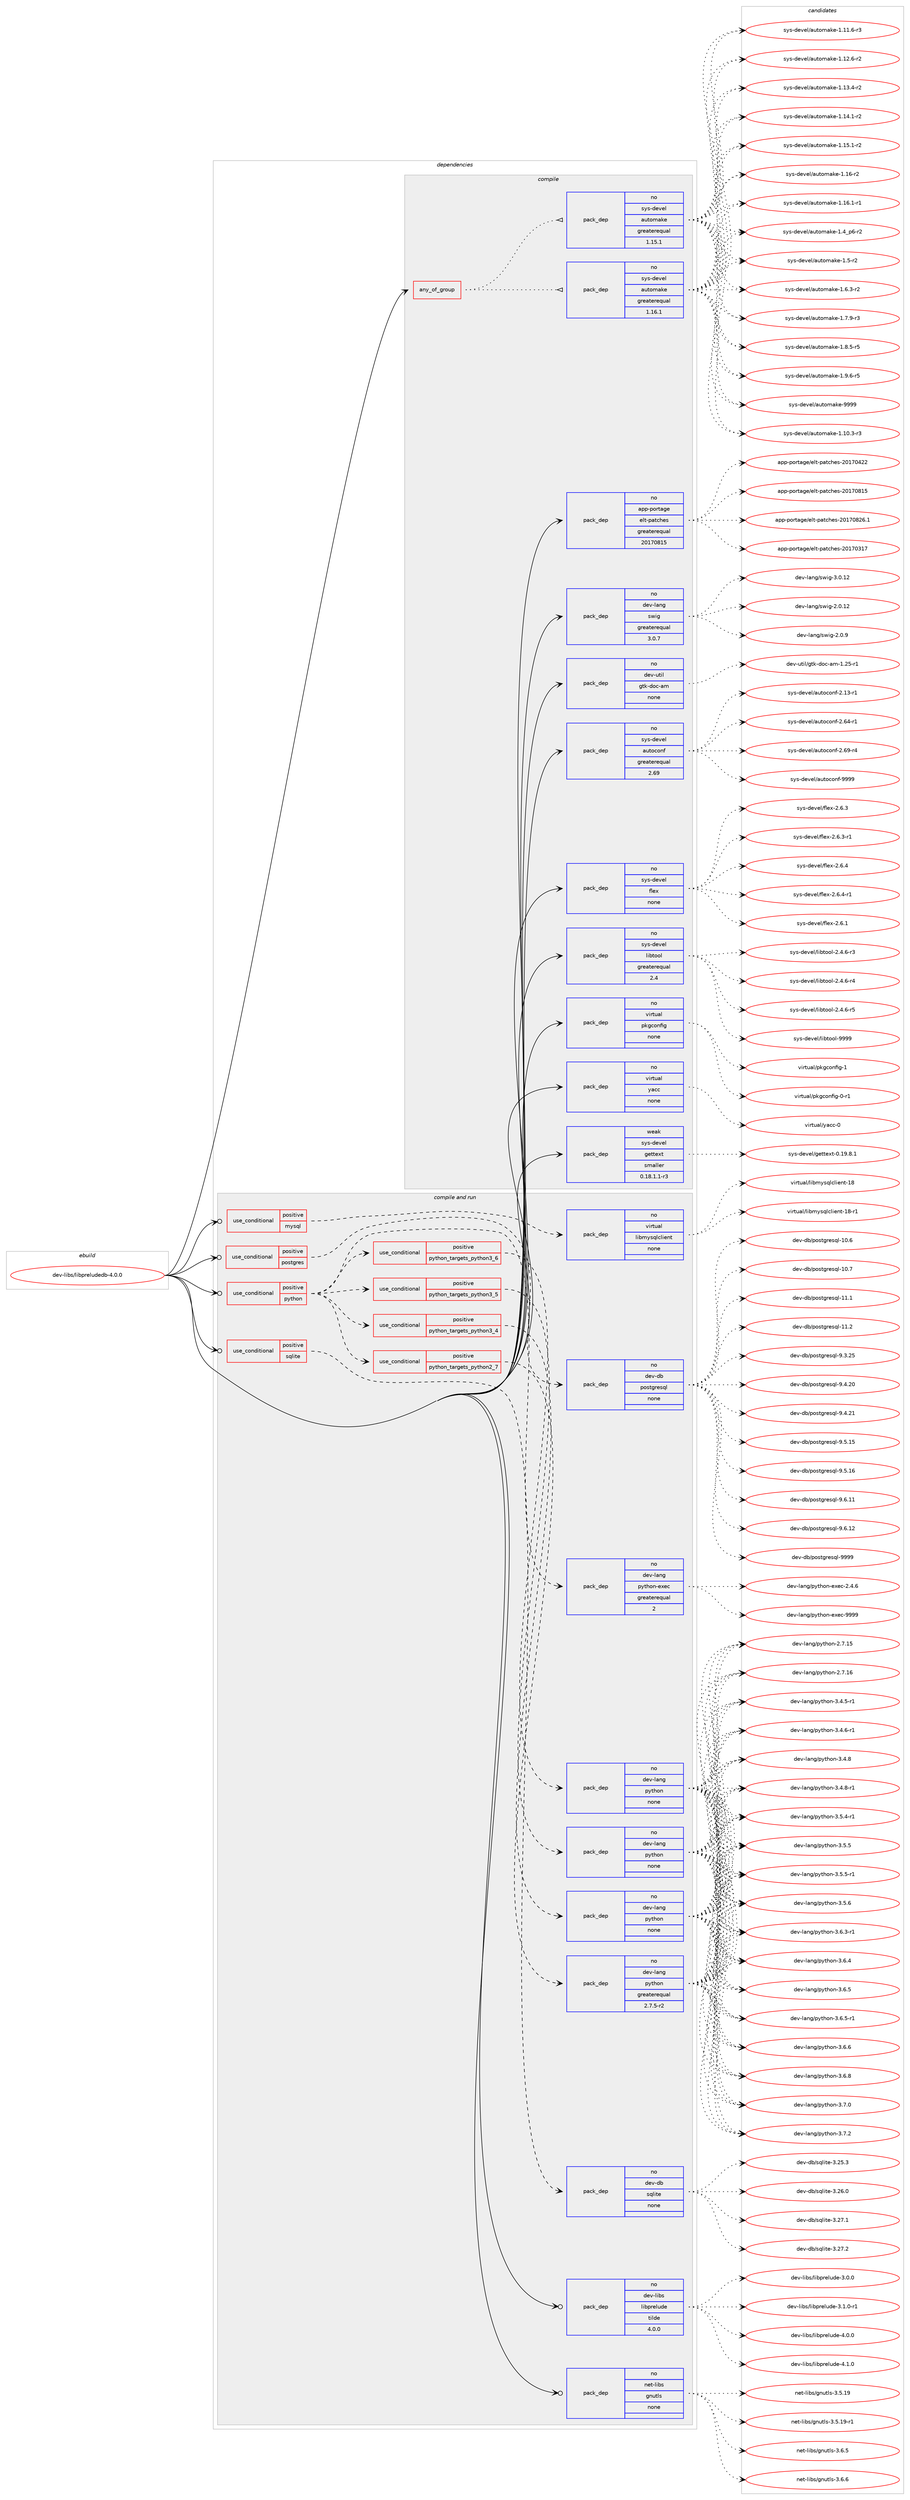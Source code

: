 digraph prolog {

# *************
# Graph options
# *************

newrank=true;
concentrate=true;
compound=true;
graph [rankdir=LR,fontname=Helvetica,fontsize=10,ranksep=1.5];#, ranksep=2.5, nodesep=0.2];
edge  [arrowhead=vee];
node  [fontname=Helvetica,fontsize=10];

# **********
# The ebuild
# **********

subgraph cluster_leftcol {
color=gray;
rank=same;
label=<<i>ebuild</i>>;
id [label="dev-libs/libpreludedb-4.0.0", color=red, width=4, href="../dev-libs/libpreludedb-4.0.0.svg"];
}

# ****************
# The dependencies
# ****************

subgraph cluster_midcol {
color=gray;
label=<<i>dependencies</i>>;
subgraph cluster_compile {
fillcolor="#eeeeee";
style=filled;
label=<<i>compile</i>>;
subgraph any22312 {
dependency1369434 [label=<<TABLE BORDER="0" CELLBORDER="1" CELLSPACING="0" CELLPADDING="4"><TR><TD CELLPADDING="10">any_of_group</TD></TR></TABLE>>, shape=none, color=red];subgraph pack980225 {
dependency1369435 [label=<<TABLE BORDER="0" CELLBORDER="1" CELLSPACING="0" CELLPADDING="4" WIDTH="220"><TR><TD ROWSPAN="6" CELLPADDING="30">pack_dep</TD></TR><TR><TD WIDTH="110">no</TD></TR><TR><TD>sys-devel</TD></TR><TR><TD>automake</TD></TR><TR><TD>greaterequal</TD></TR><TR><TD>1.16.1</TD></TR></TABLE>>, shape=none, color=blue];
}
dependency1369434:e -> dependency1369435:w [weight=20,style="dotted",arrowhead="oinv"];
subgraph pack980226 {
dependency1369436 [label=<<TABLE BORDER="0" CELLBORDER="1" CELLSPACING="0" CELLPADDING="4" WIDTH="220"><TR><TD ROWSPAN="6" CELLPADDING="30">pack_dep</TD></TR><TR><TD WIDTH="110">no</TD></TR><TR><TD>sys-devel</TD></TR><TR><TD>automake</TD></TR><TR><TD>greaterequal</TD></TR><TR><TD>1.15.1</TD></TR></TABLE>>, shape=none, color=blue];
}
dependency1369434:e -> dependency1369436:w [weight=20,style="dotted",arrowhead="oinv"];
}
id:e -> dependency1369434:w [weight=20,style="solid",arrowhead="vee"];
subgraph pack980227 {
dependency1369437 [label=<<TABLE BORDER="0" CELLBORDER="1" CELLSPACING="0" CELLPADDING="4" WIDTH="220"><TR><TD ROWSPAN="6" CELLPADDING="30">pack_dep</TD></TR><TR><TD WIDTH="110">no</TD></TR><TR><TD>app-portage</TD></TR><TR><TD>elt-patches</TD></TR><TR><TD>greaterequal</TD></TR><TR><TD>20170815</TD></TR></TABLE>>, shape=none, color=blue];
}
id:e -> dependency1369437:w [weight=20,style="solid",arrowhead="vee"];
subgraph pack980228 {
dependency1369438 [label=<<TABLE BORDER="0" CELLBORDER="1" CELLSPACING="0" CELLPADDING="4" WIDTH="220"><TR><TD ROWSPAN="6" CELLPADDING="30">pack_dep</TD></TR><TR><TD WIDTH="110">no</TD></TR><TR><TD>dev-lang</TD></TR><TR><TD>swig</TD></TR><TR><TD>greaterequal</TD></TR><TR><TD>3.0.7</TD></TR></TABLE>>, shape=none, color=blue];
}
id:e -> dependency1369438:w [weight=20,style="solid",arrowhead="vee"];
subgraph pack980229 {
dependency1369439 [label=<<TABLE BORDER="0" CELLBORDER="1" CELLSPACING="0" CELLPADDING="4" WIDTH="220"><TR><TD ROWSPAN="6" CELLPADDING="30">pack_dep</TD></TR><TR><TD WIDTH="110">no</TD></TR><TR><TD>dev-util</TD></TR><TR><TD>gtk-doc-am</TD></TR><TR><TD>none</TD></TR><TR><TD></TD></TR></TABLE>>, shape=none, color=blue];
}
id:e -> dependency1369439:w [weight=20,style="solid",arrowhead="vee"];
subgraph pack980230 {
dependency1369440 [label=<<TABLE BORDER="0" CELLBORDER="1" CELLSPACING="0" CELLPADDING="4" WIDTH="220"><TR><TD ROWSPAN="6" CELLPADDING="30">pack_dep</TD></TR><TR><TD WIDTH="110">no</TD></TR><TR><TD>sys-devel</TD></TR><TR><TD>autoconf</TD></TR><TR><TD>greaterequal</TD></TR><TR><TD>2.69</TD></TR></TABLE>>, shape=none, color=blue];
}
id:e -> dependency1369440:w [weight=20,style="solid",arrowhead="vee"];
subgraph pack980231 {
dependency1369441 [label=<<TABLE BORDER="0" CELLBORDER="1" CELLSPACING="0" CELLPADDING="4" WIDTH="220"><TR><TD ROWSPAN="6" CELLPADDING="30">pack_dep</TD></TR><TR><TD WIDTH="110">no</TD></TR><TR><TD>sys-devel</TD></TR><TR><TD>flex</TD></TR><TR><TD>none</TD></TR><TR><TD></TD></TR></TABLE>>, shape=none, color=blue];
}
id:e -> dependency1369441:w [weight=20,style="solid",arrowhead="vee"];
subgraph pack980232 {
dependency1369442 [label=<<TABLE BORDER="0" CELLBORDER="1" CELLSPACING="0" CELLPADDING="4" WIDTH="220"><TR><TD ROWSPAN="6" CELLPADDING="30">pack_dep</TD></TR><TR><TD WIDTH="110">no</TD></TR><TR><TD>sys-devel</TD></TR><TR><TD>libtool</TD></TR><TR><TD>greaterequal</TD></TR><TR><TD>2.4</TD></TR></TABLE>>, shape=none, color=blue];
}
id:e -> dependency1369442:w [weight=20,style="solid",arrowhead="vee"];
subgraph pack980233 {
dependency1369443 [label=<<TABLE BORDER="0" CELLBORDER="1" CELLSPACING="0" CELLPADDING="4" WIDTH="220"><TR><TD ROWSPAN="6" CELLPADDING="30">pack_dep</TD></TR><TR><TD WIDTH="110">no</TD></TR><TR><TD>virtual</TD></TR><TR><TD>pkgconfig</TD></TR><TR><TD>none</TD></TR><TR><TD></TD></TR></TABLE>>, shape=none, color=blue];
}
id:e -> dependency1369443:w [weight=20,style="solid",arrowhead="vee"];
subgraph pack980234 {
dependency1369444 [label=<<TABLE BORDER="0" CELLBORDER="1" CELLSPACING="0" CELLPADDING="4" WIDTH="220"><TR><TD ROWSPAN="6" CELLPADDING="30">pack_dep</TD></TR><TR><TD WIDTH="110">no</TD></TR><TR><TD>virtual</TD></TR><TR><TD>yacc</TD></TR><TR><TD>none</TD></TR><TR><TD></TD></TR></TABLE>>, shape=none, color=blue];
}
id:e -> dependency1369444:w [weight=20,style="solid",arrowhead="vee"];
subgraph pack980235 {
dependency1369445 [label=<<TABLE BORDER="0" CELLBORDER="1" CELLSPACING="0" CELLPADDING="4" WIDTH="220"><TR><TD ROWSPAN="6" CELLPADDING="30">pack_dep</TD></TR><TR><TD WIDTH="110">weak</TD></TR><TR><TD>sys-devel</TD></TR><TR><TD>gettext</TD></TR><TR><TD>smaller</TD></TR><TR><TD>0.18.1.1-r3</TD></TR></TABLE>>, shape=none, color=blue];
}
id:e -> dependency1369445:w [weight=20,style="solid",arrowhead="vee"];
}
subgraph cluster_compileandrun {
fillcolor="#eeeeee";
style=filled;
label=<<i>compile and run</i>>;
subgraph cond366335 {
dependency1369446 [label=<<TABLE BORDER="0" CELLBORDER="1" CELLSPACING="0" CELLPADDING="4"><TR><TD ROWSPAN="3" CELLPADDING="10">use_conditional</TD></TR><TR><TD>positive</TD></TR><TR><TD>mysql</TD></TR></TABLE>>, shape=none, color=red];
subgraph pack980236 {
dependency1369447 [label=<<TABLE BORDER="0" CELLBORDER="1" CELLSPACING="0" CELLPADDING="4" WIDTH="220"><TR><TD ROWSPAN="6" CELLPADDING="30">pack_dep</TD></TR><TR><TD WIDTH="110">no</TD></TR><TR><TD>virtual</TD></TR><TR><TD>libmysqlclient</TD></TR><TR><TD>none</TD></TR><TR><TD></TD></TR></TABLE>>, shape=none, color=blue];
}
dependency1369446:e -> dependency1369447:w [weight=20,style="dashed",arrowhead="vee"];
}
id:e -> dependency1369446:w [weight=20,style="solid",arrowhead="odotvee"];
subgraph cond366336 {
dependency1369448 [label=<<TABLE BORDER="0" CELLBORDER="1" CELLSPACING="0" CELLPADDING="4"><TR><TD ROWSPAN="3" CELLPADDING="10">use_conditional</TD></TR><TR><TD>positive</TD></TR><TR><TD>postgres</TD></TR></TABLE>>, shape=none, color=red];
subgraph pack980237 {
dependency1369449 [label=<<TABLE BORDER="0" CELLBORDER="1" CELLSPACING="0" CELLPADDING="4" WIDTH="220"><TR><TD ROWSPAN="6" CELLPADDING="30">pack_dep</TD></TR><TR><TD WIDTH="110">no</TD></TR><TR><TD>dev-db</TD></TR><TR><TD>postgresql</TD></TR><TR><TD>none</TD></TR><TR><TD></TD></TR></TABLE>>, shape=none, color=blue];
}
dependency1369448:e -> dependency1369449:w [weight=20,style="dashed",arrowhead="vee"];
}
id:e -> dependency1369448:w [weight=20,style="solid",arrowhead="odotvee"];
subgraph cond366337 {
dependency1369450 [label=<<TABLE BORDER="0" CELLBORDER="1" CELLSPACING="0" CELLPADDING="4"><TR><TD ROWSPAN="3" CELLPADDING="10">use_conditional</TD></TR><TR><TD>positive</TD></TR><TR><TD>python</TD></TR></TABLE>>, shape=none, color=red];
subgraph cond366338 {
dependency1369451 [label=<<TABLE BORDER="0" CELLBORDER="1" CELLSPACING="0" CELLPADDING="4"><TR><TD ROWSPAN="3" CELLPADDING="10">use_conditional</TD></TR><TR><TD>positive</TD></TR><TR><TD>python_targets_python2_7</TD></TR></TABLE>>, shape=none, color=red];
subgraph pack980238 {
dependency1369452 [label=<<TABLE BORDER="0" CELLBORDER="1" CELLSPACING="0" CELLPADDING="4" WIDTH="220"><TR><TD ROWSPAN="6" CELLPADDING="30">pack_dep</TD></TR><TR><TD WIDTH="110">no</TD></TR><TR><TD>dev-lang</TD></TR><TR><TD>python</TD></TR><TR><TD>greaterequal</TD></TR><TR><TD>2.7.5-r2</TD></TR></TABLE>>, shape=none, color=blue];
}
dependency1369451:e -> dependency1369452:w [weight=20,style="dashed",arrowhead="vee"];
}
dependency1369450:e -> dependency1369451:w [weight=20,style="dashed",arrowhead="vee"];
subgraph cond366339 {
dependency1369453 [label=<<TABLE BORDER="0" CELLBORDER="1" CELLSPACING="0" CELLPADDING="4"><TR><TD ROWSPAN="3" CELLPADDING="10">use_conditional</TD></TR><TR><TD>positive</TD></TR><TR><TD>python_targets_python3_4</TD></TR></TABLE>>, shape=none, color=red];
subgraph pack980239 {
dependency1369454 [label=<<TABLE BORDER="0" CELLBORDER="1" CELLSPACING="0" CELLPADDING="4" WIDTH="220"><TR><TD ROWSPAN="6" CELLPADDING="30">pack_dep</TD></TR><TR><TD WIDTH="110">no</TD></TR><TR><TD>dev-lang</TD></TR><TR><TD>python</TD></TR><TR><TD>none</TD></TR><TR><TD></TD></TR></TABLE>>, shape=none, color=blue];
}
dependency1369453:e -> dependency1369454:w [weight=20,style="dashed",arrowhead="vee"];
}
dependency1369450:e -> dependency1369453:w [weight=20,style="dashed",arrowhead="vee"];
subgraph cond366340 {
dependency1369455 [label=<<TABLE BORDER="0" CELLBORDER="1" CELLSPACING="0" CELLPADDING="4"><TR><TD ROWSPAN="3" CELLPADDING="10">use_conditional</TD></TR><TR><TD>positive</TD></TR><TR><TD>python_targets_python3_5</TD></TR></TABLE>>, shape=none, color=red];
subgraph pack980240 {
dependency1369456 [label=<<TABLE BORDER="0" CELLBORDER="1" CELLSPACING="0" CELLPADDING="4" WIDTH="220"><TR><TD ROWSPAN="6" CELLPADDING="30">pack_dep</TD></TR><TR><TD WIDTH="110">no</TD></TR><TR><TD>dev-lang</TD></TR><TR><TD>python</TD></TR><TR><TD>none</TD></TR><TR><TD></TD></TR></TABLE>>, shape=none, color=blue];
}
dependency1369455:e -> dependency1369456:w [weight=20,style="dashed",arrowhead="vee"];
}
dependency1369450:e -> dependency1369455:w [weight=20,style="dashed",arrowhead="vee"];
subgraph cond366341 {
dependency1369457 [label=<<TABLE BORDER="0" CELLBORDER="1" CELLSPACING="0" CELLPADDING="4"><TR><TD ROWSPAN="3" CELLPADDING="10">use_conditional</TD></TR><TR><TD>positive</TD></TR><TR><TD>python_targets_python3_6</TD></TR></TABLE>>, shape=none, color=red];
subgraph pack980241 {
dependency1369458 [label=<<TABLE BORDER="0" CELLBORDER="1" CELLSPACING="0" CELLPADDING="4" WIDTH="220"><TR><TD ROWSPAN="6" CELLPADDING="30">pack_dep</TD></TR><TR><TD WIDTH="110">no</TD></TR><TR><TD>dev-lang</TD></TR><TR><TD>python</TD></TR><TR><TD>none</TD></TR><TR><TD></TD></TR></TABLE>>, shape=none, color=blue];
}
dependency1369457:e -> dependency1369458:w [weight=20,style="dashed",arrowhead="vee"];
}
dependency1369450:e -> dependency1369457:w [weight=20,style="dashed",arrowhead="vee"];
subgraph pack980242 {
dependency1369459 [label=<<TABLE BORDER="0" CELLBORDER="1" CELLSPACING="0" CELLPADDING="4" WIDTH="220"><TR><TD ROWSPAN="6" CELLPADDING="30">pack_dep</TD></TR><TR><TD WIDTH="110">no</TD></TR><TR><TD>dev-lang</TD></TR><TR><TD>python-exec</TD></TR><TR><TD>greaterequal</TD></TR><TR><TD>2</TD></TR></TABLE>>, shape=none, color=blue];
}
dependency1369450:e -> dependency1369459:w [weight=20,style="dashed",arrowhead="vee"];
}
id:e -> dependency1369450:w [weight=20,style="solid",arrowhead="odotvee"];
subgraph cond366342 {
dependency1369460 [label=<<TABLE BORDER="0" CELLBORDER="1" CELLSPACING="0" CELLPADDING="4"><TR><TD ROWSPAN="3" CELLPADDING="10">use_conditional</TD></TR><TR><TD>positive</TD></TR><TR><TD>sqlite</TD></TR></TABLE>>, shape=none, color=red];
subgraph pack980243 {
dependency1369461 [label=<<TABLE BORDER="0" CELLBORDER="1" CELLSPACING="0" CELLPADDING="4" WIDTH="220"><TR><TD ROWSPAN="6" CELLPADDING="30">pack_dep</TD></TR><TR><TD WIDTH="110">no</TD></TR><TR><TD>dev-db</TD></TR><TR><TD>sqlite</TD></TR><TR><TD>none</TD></TR><TR><TD></TD></TR></TABLE>>, shape=none, color=blue];
}
dependency1369460:e -> dependency1369461:w [weight=20,style="dashed",arrowhead="vee"];
}
id:e -> dependency1369460:w [weight=20,style="solid",arrowhead="odotvee"];
subgraph pack980244 {
dependency1369462 [label=<<TABLE BORDER="0" CELLBORDER="1" CELLSPACING="0" CELLPADDING="4" WIDTH="220"><TR><TD ROWSPAN="6" CELLPADDING="30">pack_dep</TD></TR><TR><TD WIDTH="110">no</TD></TR><TR><TD>dev-libs</TD></TR><TR><TD>libprelude</TD></TR><TR><TD>tilde</TD></TR><TR><TD>4.0.0</TD></TR></TABLE>>, shape=none, color=blue];
}
id:e -> dependency1369462:w [weight=20,style="solid",arrowhead="odotvee"];
subgraph pack980245 {
dependency1369463 [label=<<TABLE BORDER="0" CELLBORDER="1" CELLSPACING="0" CELLPADDING="4" WIDTH="220"><TR><TD ROWSPAN="6" CELLPADDING="30">pack_dep</TD></TR><TR><TD WIDTH="110">no</TD></TR><TR><TD>net-libs</TD></TR><TR><TD>gnutls</TD></TR><TR><TD>none</TD></TR><TR><TD></TD></TR></TABLE>>, shape=none, color=blue];
}
id:e -> dependency1369463:w [weight=20,style="solid",arrowhead="odotvee"];
}
subgraph cluster_run {
fillcolor="#eeeeee";
style=filled;
label=<<i>run</i>>;
}
}

# **************
# The candidates
# **************

subgraph cluster_choices {
rank=same;
color=gray;
label=<<i>candidates</i>>;

subgraph choice980225 {
color=black;
nodesep=1;
choice11512111545100101118101108479711711611110997107101454946494846514511451 [label="sys-devel/automake-1.10.3-r3", color=red, width=4,href="../sys-devel/automake-1.10.3-r3.svg"];
choice11512111545100101118101108479711711611110997107101454946494946544511451 [label="sys-devel/automake-1.11.6-r3", color=red, width=4,href="../sys-devel/automake-1.11.6-r3.svg"];
choice11512111545100101118101108479711711611110997107101454946495046544511450 [label="sys-devel/automake-1.12.6-r2", color=red, width=4,href="../sys-devel/automake-1.12.6-r2.svg"];
choice11512111545100101118101108479711711611110997107101454946495146524511450 [label="sys-devel/automake-1.13.4-r2", color=red, width=4,href="../sys-devel/automake-1.13.4-r2.svg"];
choice11512111545100101118101108479711711611110997107101454946495246494511450 [label="sys-devel/automake-1.14.1-r2", color=red, width=4,href="../sys-devel/automake-1.14.1-r2.svg"];
choice11512111545100101118101108479711711611110997107101454946495346494511450 [label="sys-devel/automake-1.15.1-r2", color=red, width=4,href="../sys-devel/automake-1.15.1-r2.svg"];
choice1151211154510010111810110847971171161111099710710145494649544511450 [label="sys-devel/automake-1.16-r2", color=red, width=4,href="../sys-devel/automake-1.16-r2.svg"];
choice11512111545100101118101108479711711611110997107101454946495446494511449 [label="sys-devel/automake-1.16.1-r1", color=red, width=4,href="../sys-devel/automake-1.16.1-r1.svg"];
choice115121115451001011181011084797117116111109971071014549465295112544511450 [label="sys-devel/automake-1.4_p6-r2", color=red, width=4,href="../sys-devel/automake-1.4_p6-r2.svg"];
choice11512111545100101118101108479711711611110997107101454946534511450 [label="sys-devel/automake-1.5-r2", color=red, width=4,href="../sys-devel/automake-1.5-r2.svg"];
choice115121115451001011181011084797117116111109971071014549465446514511450 [label="sys-devel/automake-1.6.3-r2", color=red, width=4,href="../sys-devel/automake-1.6.3-r2.svg"];
choice115121115451001011181011084797117116111109971071014549465546574511451 [label="sys-devel/automake-1.7.9-r3", color=red, width=4,href="../sys-devel/automake-1.7.9-r3.svg"];
choice115121115451001011181011084797117116111109971071014549465646534511453 [label="sys-devel/automake-1.8.5-r5", color=red, width=4,href="../sys-devel/automake-1.8.5-r5.svg"];
choice115121115451001011181011084797117116111109971071014549465746544511453 [label="sys-devel/automake-1.9.6-r5", color=red, width=4,href="../sys-devel/automake-1.9.6-r5.svg"];
choice115121115451001011181011084797117116111109971071014557575757 [label="sys-devel/automake-9999", color=red, width=4,href="../sys-devel/automake-9999.svg"];
dependency1369435:e -> choice11512111545100101118101108479711711611110997107101454946494846514511451:w [style=dotted,weight="100"];
dependency1369435:e -> choice11512111545100101118101108479711711611110997107101454946494946544511451:w [style=dotted,weight="100"];
dependency1369435:e -> choice11512111545100101118101108479711711611110997107101454946495046544511450:w [style=dotted,weight="100"];
dependency1369435:e -> choice11512111545100101118101108479711711611110997107101454946495146524511450:w [style=dotted,weight="100"];
dependency1369435:e -> choice11512111545100101118101108479711711611110997107101454946495246494511450:w [style=dotted,weight="100"];
dependency1369435:e -> choice11512111545100101118101108479711711611110997107101454946495346494511450:w [style=dotted,weight="100"];
dependency1369435:e -> choice1151211154510010111810110847971171161111099710710145494649544511450:w [style=dotted,weight="100"];
dependency1369435:e -> choice11512111545100101118101108479711711611110997107101454946495446494511449:w [style=dotted,weight="100"];
dependency1369435:e -> choice115121115451001011181011084797117116111109971071014549465295112544511450:w [style=dotted,weight="100"];
dependency1369435:e -> choice11512111545100101118101108479711711611110997107101454946534511450:w [style=dotted,weight="100"];
dependency1369435:e -> choice115121115451001011181011084797117116111109971071014549465446514511450:w [style=dotted,weight="100"];
dependency1369435:e -> choice115121115451001011181011084797117116111109971071014549465546574511451:w [style=dotted,weight="100"];
dependency1369435:e -> choice115121115451001011181011084797117116111109971071014549465646534511453:w [style=dotted,weight="100"];
dependency1369435:e -> choice115121115451001011181011084797117116111109971071014549465746544511453:w [style=dotted,weight="100"];
dependency1369435:e -> choice115121115451001011181011084797117116111109971071014557575757:w [style=dotted,weight="100"];
}
subgraph choice980226 {
color=black;
nodesep=1;
choice11512111545100101118101108479711711611110997107101454946494846514511451 [label="sys-devel/automake-1.10.3-r3", color=red, width=4,href="../sys-devel/automake-1.10.3-r3.svg"];
choice11512111545100101118101108479711711611110997107101454946494946544511451 [label="sys-devel/automake-1.11.6-r3", color=red, width=4,href="../sys-devel/automake-1.11.6-r3.svg"];
choice11512111545100101118101108479711711611110997107101454946495046544511450 [label="sys-devel/automake-1.12.6-r2", color=red, width=4,href="../sys-devel/automake-1.12.6-r2.svg"];
choice11512111545100101118101108479711711611110997107101454946495146524511450 [label="sys-devel/automake-1.13.4-r2", color=red, width=4,href="../sys-devel/automake-1.13.4-r2.svg"];
choice11512111545100101118101108479711711611110997107101454946495246494511450 [label="sys-devel/automake-1.14.1-r2", color=red, width=4,href="../sys-devel/automake-1.14.1-r2.svg"];
choice11512111545100101118101108479711711611110997107101454946495346494511450 [label="sys-devel/automake-1.15.1-r2", color=red, width=4,href="../sys-devel/automake-1.15.1-r2.svg"];
choice1151211154510010111810110847971171161111099710710145494649544511450 [label="sys-devel/automake-1.16-r2", color=red, width=4,href="../sys-devel/automake-1.16-r2.svg"];
choice11512111545100101118101108479711711611110997107101454946495446494511449 [label="sys-devel/automake-1.16.1-r1", color=red, width=4,href="../sys-devel/automake-1.16.1-r1.svg"];
choice115121115451001011181011084797117116111109971071014549465295112544511450 [label="sys-devel/automake-1.4_p6-r2", color=red, width=4,href="../sys-devel/automake-1.4_p6-r2.svg"];
choice11512111545100101118101108479711711611110997107101454946534511450 [label="sys-devel/automake-1.5-r2", color=red, width=4,href="../sys-devel/automake-1.5-r2.svg"];
choice115121115451001011181011084797117116111109971071014549465446514511450 [label="sys-devel/automake-1.6.3-r2", color=red, width=4,href="../sys-devel/automake-1.6.3-r2.svg"];
choice115121115451001011181011084797117116111109971071014549465546574511451 [label="sys-devel/automake-1.7.9-r3", color=red, width=4,href="../sys-devel/automake-1.7.9-r3.svg"];
choice115121115451001011181011084797117116111109971071014549465646534511453 [label="sys-devel/automake-1.8.5-r5", color=red, width=4,href="../sys-devel/automake-1.8.5-r5.svg"];
choice115121115451001011181011084797117116111109971071014549465746544511453 [label="sys-devel/automake-1.9.6-r5", color=red, width=4,href="../sys-devel/automake-1.9.6-r5.svg"];
choice115121115451001011181011084797117116111109971071014557575757 [label="sys-devel/automake-9999", color=red, width=4,href="../sys-devel/automake-9999.svg"];
dependency1369436:e -> choice11512111545100101118101108479711711611110997107101454946494846514511451:w [style=dotted,weight="100"];
dependency1369436:e -> choice11512111545100101118101108479711711611110997107101454946494946544511451:w [style=dotted,weight="100"];
dependency1369436:e -> choice11512111545100101118101108479711711611110997107101454946495046544511450:w [style=dotted,weight="100"];
dependency1369436:e -> choice11512111545100101118101108479711711611110997107101454946495146524511450:w [style=dotted,weight="100"];
dependency1369436:e -> choice11512111545100101118101108479711711611110997107101454946495246494511450:w [style=dotted,weight="100"];
dependency1369436:e -> choice11512111545100101118101108479711711611110997107101454946495346494511450:w [style=dotted,weight="100"];
dependency1369436:e -> choice1151211154510010111810110847971171161111099710710145494649544511450:w [style=dotted,weight="100"];
dependency1369436:e -> choice11512111545100101118101108479711711611110997107101454946495446494511449:w [style=dotted,weight="100"];
dependency1369436:e -> choice115121115451001011181011084797117116111109971071014549465295112544511450:w [style=dotted,weight="100"];
dependency1369436:e -> choice11512111545100101118101108479711711611110997107101454946534511450:w [style=dotted,weight="100"];
dependency1369436:e -> choice115121115451001011181011084797117116111109971071014549465446514511450:w [style=dotted,weight="100"];
dependency1369436:e -> choice115121115451001011181011084797117116111109971071014549465546574511451:w [style=dotted,weight="100"];
dependency1369436:e -> choice115121115451001011181011084797117116111109971071014549465646534511453:w [style=dotted,weight="100"];
dependency1369436:e -> choice115121115451001011181011084797117116111109971071014549465746544511453:w [style=dotted,weight="100"];
dependency1369436:e -> choice115121115451001011181011084797117116111109971071014557575757:w [style=dotted,weight="100"];
}
subgraph choice980227 {
color=black;
nodesep=1;
choice97112112451121111141169710310147101108116451129711699104101115455048495548514955 [label="app-portage/elt-patches-20170317", color=red, width=4,href="../app-portage/elt-patches-20170317.svg"];
choice97112112451121111141169710310147101108116451129711699104101115455048495548525050 [label="app-portage/elt-patches-20170422", color=red, width=4,href="../app-portage/elt-patches-20170422.svg"];
choice97112112451121111141169710310147101108116451129711699104101115455048495548564953 [label="app-portage/elt-patches-20170815", color=red, width=4,href="../app-portage/elt-patches-20170815.svg"];
choice971121124511211111411697103101471011081164511297116991041011154550484955485650544649 [label="app-portage/elt-patches-20170826.1", color=red, width=4,href="../app-portage/elt-patches-20170826.1.svg"];
dependency1369437:e -> choice97112112451121111141169710310147101108116451129711699104101115455048495548514955:w [style=dotted,weight="100"];
dependency1369437:e -> choice97112112451121111141169710310147101108116451129711699104101115455048495548525050:w [style=dotted,weight="100"];
dependency1369437:e -> choice97112112451121111141169710310147101108116451129711699104101115455048495548564953:w [style=dotted,weight="100"];
dependency1369437:e -> choice971121124511211111411697103101471011081164511297116991041011154550484955485650544649:w [style=dotted,weight="100"];
}
subgraph choice980228 {
color=black;
nodesep=1;
choice10010111845108971101034711511910510345504648464950 [label="dev-lang/swig-2.0.12", color=red, width=4,href="../dev-lang/swig-2.0.12.svg"];
choice100101118451089711010347115119105103455046484657 [label="dev-lang/swig-2.0.9", color=red, width=4,href="../dev-lang/swig-2.0.9.svg"];
choice10010111845108971101034711511910510345514648464950 [label="dev-lang/swig-3.0.12", color=red, width=4,href="../dev-lang/swig-3.0.12.svg"];
dependency1369438:e -> choice10010111845108971101034711511910510345504648464950:w [style=dotted,weight="100"];
dependency1369438:e -> choice100101118451089711010347115119105103455046484657:w [style=dotted,weight="100"];
dependency1369438:e -> choice10010111845108971101034711511910510345514648464950:w [style=dotted,weight="100"];
}
subgraph choice980229 {
color=black;
nodesep=1;
choice10010111845117116105108471031161074510011199459710945494650534511449 [label="dev-util/gtk-doc-am-1.25-r1", color=red, width=4,href="../dev-util/gtk-doc-am-1.25-r1.svg"];
dependency1369439:e -> choice10010111845117116105108471031161074510011199459710945494650534511449:w [style=dotted,weight="100"];
}
subgraph choice980230 {
color=black;
nodesep=1;
choice1151211154510010111810110847971171161119911111010245504649514511449 [label="sys-devel/autoconf-2.13-r1", color=red, width=4,href="../sys-devel/autoconf-2.13-r1.svg"];
choice1151211154510010111810110847971171161119911111010245504654524511449 [label="sys-devel/autoconf-2.64-r1", color=red, width=4,href="../sys-devel/autoconf-2.64-r1.svg"];
choice1151211154510010111810110847971171161119911111010245504654574511452 [label="sys-devel/autoconf-2.69-r4", color=red, width=4,href="../sys-devel/autoconf-2.69-r4.svg"];
choice115121115451001011181011084797117116111991111101024557575757 [label="sys-devel/autoconf-9999", color=red, width=4,href="../sys-devel/autoconf-9999.svg"];
dependency1369440:e -> choice1151211154510010111810110847971171161119911111010245504649514511449:w [style=dotted,weight="100"];
dependency1369440:e -> choice1151211154510010111810110847971171161119911111010245504654524511449:w [style=dotted,weight="100"];
dependency1369440:e -> choice1151211154510010111810110847971171161119911111010245504654574511452:w [style=dotted,weight="100"];
dependency1369440:e -> choice115121115451001011181011084797117116111991111101024557575757:w [style=dotted,weight="100"];
}
subgraph choice980231 {
color=black;
nodesep=1;
choice1151211154510010111810110847102108101120455046544649 [label="sys-devel/flex-2.6.1", color=red, width=4,href="../sys-devel/flex-2.6.1.svg"];
choice1151211154510010111810110847102108101120455046544651 [label="sys-devel/flex-2.6.3", color=red, width=4,href="../sys-devel/flex-2.6.3.svg"];
choice11512111545100101118101108471021081011204550465446514511449 [label="sys-devel/flex-2.6.3-r1", color=red, width=4,href="../sys-devel/flex-2.6.3-r1.svg"];
choice1151211154510010111810110847102108101120455046544652 [label="sys-devel/flex-2.6.4", color=red, width=4,href="../sys-devel/flex-2.6.4.svg"];
choice11512111545100101118101108471021081011204550465446524511449 [label="sys-devel/flex-2.6.4-r1", color=red, width=4,href="../sys-devel/flex-2.6.4-r1.svg"];
dependency1369441:e -> choice1151211154510010111810110847102108101120455046544649:w [style=dotted,weight="100"];
dependency1369441:e -> choice1151211154510010111810110847102108101120455046544651:w [style=dotted,weight="100"];
dependency1369441:e -> choice11512111545100101118101108471021081011204550465446514511449:w [style=dotted,weight="100"];
dependency1369441:e -> choice1151211154510010111810110847102108101120455046544652:w [style=dotted,weight="100"];
dependency1369441:e -> choice11512111545100101118101108471021081011204550465446524511449:w [style=dotted,weight="100"];
}
subgraph choice980232 {
color=black;
nodesep=1;
choice1151211154510010111810110847108105981161111111084550465246544511451 [label="sys-devel/libtool-2.4.6-r3", color=red, width=4,href="../sys-devel/libtool-2.4.6-r3.svg"];
choice1151211154510010111810110847108105981161111111084550465246544511452 [label="sys-devel/libtool-2.4.6-r4", color=red, width=4,href="../sys-devel/libtool-2.4.6-r4.svg"];
choice1151211154510010111810110847108105981161111111084550465246544511453 [label="sys-devel/libtool-2.4.6-r5", color=red, width=4,href="../sys-devel/libtool-2.4.6-r5.svg"];
choice1151211154510010111810110847108105981161111111084557575757 [label="sys-devel/libtool-9999", color=red, width=4,href="../sys-devel/libtool-9999.svg"];
dependency1369442:e -> choice1151211154510010111810110847108105981161111111084550465246544511451:w [style=dotted,weight="100"];
dependency1369442:e -> choice1151211154510010111810110847108105981161111111084550465246544511452:w [style=dotted,weight="100"];
dependency1369442:e -> choice1151211154510010111810110847108105981161111111084550465246544511453:w [style=dotted,weight="100"];
dependency1369442:e -> choice1151211154510010111810110847108105981161111111084557575757:w [style=dotted,weight="100"];
}
subgraph choice980233 {
color=black;
nodesep=1;
choice11810511411611797108471121071039911111010210510345484511449 [label="virtual/pkgconfig-0-r1", color=red, width=4,href="../virtual/pkgconfig-0-r1.svg"];
choice1181051141161179710847112107103991111101021051034549 [label="virtual/pkgconfig-1", color=red, width=4,href="../virtual/pkgconfig-1.svg"];
dependency1369443:e -> choice11810511411611797108471121071039911111010210510345484511449:w [style=dotted,weight="100"];
dependency1369443:e -> choice1181051141161179710847112107103991111101021051034549:w [style=dotted,weight="100"];
}
subgraph choice980234 {
color=black;
nodesep=1;
choice11810511411611797108471219799994548 [label="virtual/yacc-0", color=red, width=4,href="../virtual/yacc-0.svg"];
dependency1369444:e -> choice11810511411611797108471219799994548:w [style=dotted,weight="100"];
}
subgraph choice980235 {
color=black;
nodesep=1;
choice1151211154510010111810110847103101116116101120116454846495746564649 [label="sys-devel/gettext-0.19.8.1", color=red, width=4,href="../sys-devel/gettext-0.19.8.1.svg"];
dependency1369445:e -> choice1151211154510010111810110847103101116116101120116454846495746564649:w [style=dotted,weight="100"];
}
subgraph choice980236 {
color=black;
nodesep=1;
choice11810511411611797108471081059810912111511310899108105101110116454956 [label="virtual/libmysqlclient-18", color=red, width=4,href="../virtual/libmysqlclient-18.svg"];
choice118105114116117971084710810598109121115113108991081051011101164549564511449 [label="virtual/libmysqlclient-18-r1", color=red, width=4,href="../virtual/libmysqlclient-18-r1.svg"];
dependency1369447:e -> choice11810511411611797108471081059810912111511310899108105101110116454956:w [style=dotted,weight="100"];
dependency1369447:e -> choice118105114116117971084710810598109121115113108991081051011101164549564511449:w [style=dotted,weight="100"];
}
subgraph choice980237 {
color=black;
nodesep=1;
choice1001011184510098471121111151161031141011151131084549484654 [label="dev-db/postgresql-10.6", color=red, width=4,href="../dev-db/postgresql-10.6.svg"];
choice1001011184510098471121111151161031141011151131084549484655 [label="dev-db/postgresql-10.7", color=red, width=4,href="../dev-db/postgresql-10.7.svg"];
choice1001011184510098471121111151161031141011151131084549494649 [label="dev-db/postgresql-11.1", color=red, width=4,href="../dev-db/postgresql-11.1.svg"];
choice1001011184510098471121111151161031141011151131084549494650 [label="dev-db/postgresql-11.2", color=red, width=4,href="../dev-db/postgresql-11.2.svg"];
choice10010111845100984711211111511610311410111511310845574651465053 [label="dev-db/postgresql-9.3.25", color=red, width=4,href="../dev-db/postgresql-9.3.25.svg"];
choice10010111845100984711211111511610311410111511310845574652465048 [label="dev-db/postgresql-9.4.20", color=red, width=4,href="../dev-db/postgresql-9.4.20.svg"];
choice10010111845100984711211111511610311410111511310845574652465049 [label="dev-db/postgresql-9.4.21", color=red, width=4,href="../dev-db/postgresql-9.4.21.svg"];
choice10010111845100984711211111511610311410111511310845574653464953 [label="dev-db/postgresql-9.5.15", color=red, width=4,href="../dev-db/postgresql-9.5.15.svg"];
choice10010111845100984711211111511610311410111511310845574653464954 [label="dev-db/postgresql-9.5.16", color=red, width=4,href="../dev-db/postgresql-9.5.16.svg"];
choice10010111845100984711211111511610311410111511310845574654464949 [label="dev-db/postgresql-9.6.11", color=red, width=4,href="../dev-db/postgresql-9.6.11.svg"];
choice10010111845100984711211111511610311410111511310845574654464950 [label="dev-db/postgresql-9.6.12", color=red, width=4,href="../dev-db/postgresql-9.6.12.svg"];
choice1001011184510098471121111151161031141011151131084557575757 [label="dev-db/postgresql-9999", color=red, width=4,href="../dev-db/postgresql-9999.svg"];
dependency1369449:e -> choice1001011184510098471121111151161031141011151131084549484654:w [style=dotted,weight="100"];
dependency1369449:e -> choice1001011184510098471121111151161031141011151131084549484655:w [style=dotted,weight="100"];
dependency1369449:e -> choice1001011184510098471121111151161031141011151131084549494649:w [style=dotted,weight="100"];
dependency1369449:e -> choice1001011184510098471121111151161031141011151131084549494650:w [style=dotted,weight="100"];
dependency1369449:e -> choice10010111845100984711211111511610311410111511310845574651465053:w [style=dotted,weight="100"];
dependency1369449:e -> choice10010111845100984711211111511610311410111511310845574652465048:w [style=dotted,weight="100"];
dependency1369449:e -> choice10010111845100984711211111511610311410111511310845574652465049:w [style=dotted,weight="100"];
dependency1369449:e -> choice10010111845100984711211111511610311410111511310845574653464953:w [style=dotted,weight="100"];
dependency1369449:e -> choice10010111845100984711211111511610311410111511310845574653464954:w [style=dotted,weight="100"];
dependency1369449:e -> choice10010111845100984711211111511610311410111511310845574654464949:w [style=dotted,weight="100"];
dependency1369449:e -> choice10010111845100984711211111511610311410111511310845574654464950:w [style=dotted,weight="100"];
dependency1369449:e -> choice1001011184510098471121111151161031141011151131084557575757:w [style=dotted,weight="100"];
}
subgraph choice980238 {
color=black;
nodesep=1;
choice10010111845108971101034711212111610411111045504655464953 [label="dev-lang/python-2.7.15", color=red, width=4,href="../dev-lang/python-2.7.15.svg"];
choice10010111845108971101034711212111610411111045504655464954 [label="dev-lang/python-2.7.16", color=red, width=4,href="../dev-lang/python-2.7.16.svg"];
choice1001011184510897110103471121211161041111104551465246534511449 [label="dev-lang/python-3.4.5-r1", color=red, width=4,href="../dev-lang/python-3.4.5-r1.svg"];
choice1001011184510897110103471121211161041111104551465246544511449 [label="dev-lang/python-3.4.6-r1", color=red, width=4,href="../dev-lang/python-3.4.6-r1.svg"];
choice100101118451089711010347112121116104111110455146524656 [label="dev-lang/python-3.4.8", color=red, width=4,href="../dev-lang/python-3.4.8.svg"];
choice1001011184510897110103471121211161041111104551465246564511449 [label="dev-lang/python-3.4.8-r1", color=red, width=4,href="../dev-lang/python-3.4.8-r1.svg"];
choice1001011184510897110103471121211161041111104551465346524511449 [label="dev-lang/python-3.5.4-r1", color=red, width=4,href="../dev-lang/python-3.5.4-r1.svg"];
choice100101118451089711010347112121116104111110455146534653 [label="dev-lang/python-3.5.5", color=red, width=4,href="../dev-lang/python-3.5.5.svg"];
choice1001011184510897110103471121211161041111104551465346534511449 [label="dev-lang/python-3.5.5-r1", color=red, width=4,href="../dev-lang/python-3.5.5-r1.svg"];
choice100101118451089711010347112121116104111110455146534654 [label="dev-lang/python-3.5.6", color=red, width=4,href="../dev-lang/python-3.5.6.svg"];
choice1001011184510897110103471121211161041111104551465446514511449 [label="dev-lang/python-3.6.3-r1", color=red, width=4,href="../dev-lang/python-3.6.3-r1.svg"];
choice100101118451089711010347112121116104111110455146544652 [label="dev-lang/python-3.6.4", color=red, width=4,href="../dev-lang/python-3.6.4.svg"];
choice100101118451089711010347112121116104111110455146544653 [label="dev-lang/python-3.6.5", color=red, width=4,href="../dev-lang/python-3.6.5.svg"];
choice1001011184510897110103471121211161041111104551465446534511449 [label="dev-lang/python-3.6.5-r1", color=red, width=4,href="../dev-lang/python-3.6.5-r1.svg"];
choice100101118451089711010347112121116104111110455146544654 [label="dev-lang/python-3.6.6", color=red, width=4,href="../dev-lang/python-3.6.6.svg"];
choice100101118451089711010347112121116104111110455146544656 [label="dev-lang/python-3.6.8", color=red, width=4,href="../dev-lang/python-3.6.8.svg"];
choice100101118451089711010347112121116104111110455146554648 [label="dev-lang/python-3.7.0", color=red, width=4,href="../dev-lang/python-3.7.0.svg"];
choice100101118451089711010347112121116104111110455146554650 [label="dev-lang/python-3.7.2", color=red, width=4,href="../dev-lang/python-3.7.2.svg"];
dependency1369452:e -> choice10010111845108971101034711212111610411111045504655464953:w [style=dotted,weight="100"];
dependency1369452:e -> choice10010111845108971101034711212111610411111045504655464954:w [style=dotted,weight="100"];
dependency1369452:e -> choice1001011184510897110103471121211161041111104551465246534511449:w [style=dotted,weight="100"];
dependency1369452:e -> choice1001011184510897110103471121211161041111104551465246544511449:w [style=dotted,weight="100"];
dependency1369452:e -> choice100101118451089711010347112121116104111110455146524656:w [style=dotted,weight="100"];
dependency1369452:e -> choice1001011184510897110103471121211161041111104551465246564511449:w [style=dotted,weight="100"];
dependency1369452:e -> choice1001011184510897110103471121211161041111104551465346524511449:w [style=dotted,weight="100"];
dependency1369452:e -> choice100101118451089711010347112121116104111110455146534653:w [style=dotted,weight="100"];
dependency1369452:e -> choice1001011184510897110103471121211161041111104551465346534511449:w [style=dotted,weight="100"];
dependency1369452:e -> choice100101118451089711010347112121116104111110455146534654:w [style=dotted,weight="100"];
dependency1369452:e -> choice1001011184510897110103471121211161041111104551465446514511449:w [style=dotted,weight="100"];
dependency1369452:e -> choice100101118451089711010347112121116104111110455146544652:w [style=dotted,weight="100"];
dependency1369452:e -> choice100101118451089711010347112121116104111110455146544653:w [style=dotted,weight="100"];
dependency1369452:e -> choice1001011184510897110103471121211161041111104551465446534511449:w [style=dotted,weight="100"];
dependency1369452:e -> choice100101118451089711010347112121116104111110455146544654:w [style=dotted,weight="100"];
dependency1369452:e -> choice100101118451089711010347112121116104111110455146544656:w [style=dotted,weight="100"];
dependency1369452:e -> choice100101118451089711010347112121116104111110455146554648:w [style=dotted,weight="100"];
dependency1369452:e -> choice100101118451089711010347112121116104111110455146554650:w [style=dotted,weight="100"];
}
subgraph choice980239 {
color=black;
nodesep=1;
choice10010111845108971101034711212111610411111045504655464953 [label="dev-lang/python-2.7.15", color=red, width=4,href="../dev-lang/python-2.7.15.svg"];
choice10010111845108971101034711212111610411111045504655464954 [label="dev-lang/python-2.7.16", color=red, width=4,href="../dev-lang/python-2.7.16.svg"];
choice1001011184510897110103471121211161041111104551465246534511449 [label="dev-lang/python-3.4.5-r1", color=red, width=4,href="../dev-lang/python-3.4.5-r1.svg"];
choice1001011184510897110103471121211161041111104551465246544511449 [label="dev-lang/python-3.4.6-r1", color=red, width=4,href="../dev-lang/python-3.4.6-r1.svg"];
choice100101118451089711010347112121116104111110455146524656 [label="dev-lang/python-3.4.8", color=red, width=4,href="../dev-lang/python-3.4.8.svg"];
choice1001011184510897110103471121211161041111104551465246564511449 [label="dev-lang/python-3.4.8-r1", color=red, width=4,href="../dev-lang/python-3.4.8-r1.svg"];
choice1001011184510897110103471121211161041111104551465346524511449 [label="dev-lang/python-3.5.4-r1", color=red, width=4,href="../dev-lang/python-3.5.4-r1.svg"];
choice100101118451089711010347112121116104111110455146534653 [label="dev-lang/python-3.5.5", color=red, width=4,href="../dev-lang/python-3.5.5.svg"];
choice1001011184510897110103471121211161041111104551465346534511449 [label="dev-lang/python-3.5.5-r1", color=red, width=4,href="../dev-lang/python-3.5.5-r1.svg"];
choice100101118451089711010347112121116104111110455146534654 [label="dev-lang/python-3.5.6", color=red, width=4,href="../dev-lang/python-3.5.6.svg"];
choice1001011184510897110103471121211161041111104551465446514511449 [label="dev-lang/python-3.6.3-r1", color=red, width=4,href="../dev-lang/python-3.6.3-r1.svg"];
choice100101118451089711010347112121116104111110455146544652 [label="dev-lang/python-3.6.4", color=red, width=4,href="../dev-lang/python-3.6.4.svg"];
choice100101118451089711010347112121116104111110455146544653 [label="dev-lang/python-3.6.5", color=red, width=4,href="../dev-lang/python-3.6.5.svg"];
choice1001011184510897110103471121211161041111104551465446534511449 [label="dev-lang/python-3.6.5-r1", color=red, width=4,href="../dev-lang/python-3.6.5-r1.svg"];
choice100101118451089711010347112121116104111110455146544654 [label="dev-lang/python-3.6.6", color=red, width=4,href="../dev-lang/python-3.6.6.svg"];
choice100101118451089711010347112121116104111110455146544656 [label="dev-lang/python-3.6.8", color=red, width=4,href="../dev-lang/python-3.6.8.svg"];
choice100101118451089711010347112121116104111110455146554648 [label="dev-lang/python-3.7.0", color=red, width=4,href="../dev-lang/python-3.7.0.svg"];
choice100101118451089711010347112121116104111110455146554650 [label="dev-lang/python-3.7.2", color=red, width=4,href="../dev-lang/python-3.7.2.svg"];
dependency1369454:e -> choice10010111845108971101034711212111610411111045504655464953:w [style=dotted,weight="100"];
dependency1369454:e -> choice10010111845108971101034711212111610411111045504655464954:w [style=dotted,weight="100"];
dependency1369454:e -> choice1001011184510897110103471121211161041111104551465246534511449:w [style=dotted,weight="100"];
dependency1369454:e -> choice1001011184510897110103471121211161041111104551465246544511449:w [style=dotted,weight="100"];
dependency1369454:e -> choice100101118451089711010347112121116104111110455146524656:w [style=dotted,weight="100"];
dependency1369454:e -> choice1001011184510897110103471121211161041111104551465246564511449:w [style=dotted,weight="100"];
dependency1369454:e -> choice1001011184510897110103471121211161041111104551465346524511449:w [style=dotted,weight="100"];
dependency1369454:e -> choice100101118451089711010347112121116104111110455146534653:w [style=dotted,weight="100"];
dependency1369454:e -> choice1001011184510897110103471121211161041111104551465346534511449:w [style=dotted,weight="100"];
dependency1369454:e -> choice100101118451089711010347112121116104111110455146534654:w [style=dotted,weight="100"];
dependency1369454:e -> choice1001011184510897110103471121211161041111104551465446514511449:w [style=dotted,weight="100"];
dependency1369454:e -> choice100101118451089711010347112121116104111110455146544652:w [style=dotted,weight="100"];
dependency1369454:e -> choice100101118451089711010347112121116104111110455146544653:w [style=dotted,weight="100"];
dependency1369454:e -> choice1001011184510897110103471121211161041111104551465446534511449:w [style=dotted,weight="100"];
dependency1369454:e -> choice100101118451089711010347112121116104111110455146544654:w [style=dotted,weight="100"];
dependency1369454:e -> choice100101118451089711010347112121116104111110455146544656:w [style=dotted,weight="100"];
dependency1369454:e -> choice100101118451089711010347112121116104111110455146554648:w [style=dotted,weight="100"];
dependency1369454:e -> choice100101118451089711010347112121116104111110455146554650:w [style=dotted,weight="100"];
}
subgraph choice980240 {
color=black;
nodesep=1;
choice10010111845108971101034711212111610411111045504655464953 [label="dev-lang/python-2.7.15", color=red, width=4,href="../dev-lang/python-2.7.15.svg"];
choice10010111845108971101034711212111610411111045504655464954 [label="dev-lang/python-2.7.16", color=red, width=4,href="../dev-lang/python-2.7.16.svg"];
choice1001011184510897110103471121211161041111104551465246534511449 [label="dev-lang/python-3.4.5-r1", color=red, width=4,href="../dev-lang/python-3.4.5-r1.svg"];
choice1001011184510897110103471121211161041111104551465246544511449 [label="dev-lang/python-3.4.6-r1", color=red, width=4,href="../dev-lang/python-3.4.6-r1.svg"];
choice100101118451089711010347112121116104111110455146524656 [label="dev-lang/python-3.4.8", color=red, width=4,href="../dev-lang/python-3.4.8.svg"];
choice1001011184510897110103471121211161041111104551465246564511449 [label="dev-lang/python-3.4.8-r1", color=red, width=4,href="../dev-lang/python-3.4.8-r1.svg"];
choice1001011184510897110103471121211161041111104551465346524511449 [label="dev-lang/python-3.5.4-r1", color=red, width=4,href="../dev-lang/python-3.5.4-r1.svg"];
choice100101118451089711010347112121116104111110455146534653 [label="dev-lang/python-3.5.5", color=red, width=4,href="../dev-lang/python-3.5.5.svg"];
choice1001011184510897110103471121211161041111104551465346534511449 [label="dev-lang/python-3.5.5-r1", color=red, width=4,href="../dev-lang/python-3.5.5-r1.svg"];
choice100101118451089711010347112121116104111110455146534654 [label="dev-lang/python-3.5.6", color=red, width=4,href="../dev-lang/python-3.5.6.svg"];
choice1001011184510897110103471121211161041111104551465446514511449 [label="dev-lang/python-3.6.3-r1", color=red, width=4,href="../dev-lang/python-3.6.3-r1.svg"];
choice100101118451089711010347112121116104111110455146544652 [label="dev-lang/python-3.6.4", color=red, width=4,href="../dev-lang/python-3.6.4.svg"];
choice100101118451089711010347112121116104111110455146544653 [label="dev-lang/python-3.6.5", color=red, width=4,href="../dev-lang/python-3.6.5.svg"];
choice1001011184510897110103471121211161041111104551465446534511449 [label="dev-lang/python-3.6.5-r1", color=red, width=4,href="../dev-lang/python-3.6.5-r1.svg"];
choice100101118451089711010347112121116104111110455146544654 [label="dev-lang/python-3.6.6", color=red, width=4,href="../dev-lang/python-3.6.6.svg"];
choice100101118451089711010347112121116104111110455146544656 [label="dev-lang/python-3.6.8", color=red, width=4,href="../dev-lang/python-3.6.8.svg"];
choice100101118451089711010347112121116104111110455146554648 [label="dev-lang/python-3.7.0", color=red, width=4,href="../dev-lang/python-3.7.0.svg"];
choice100101118451089711010347112121116104111110455146554650 [label="dev-lang/python-3.7.2", color=red, width=4,href="../dev-lang/python-3.7.2.svg"];
dependency1369456:e -> choice10010111845108971101034711212111610411111045504655464953:w [style=dotted,weight="100"];
dependency1369456:e -> choice10010111845108971101034711212111610411111045504655464954:w [style=dotted,weight="100"];
dependency1369456:e -> choice1001011184510897110103471121211161041111104551465246534511449:w [style=dotted,weight="100"];
dependency1369456:e -> choice1001011184510897110103471121211161041111104551465246544511449:w [style=dotted,weight="100"];
dependency1369456:e -> choice100101118451089711010347112121116104111110455146524656:w [style=dotted,weight="100"];
dependency1369456:e -> choice1001011184510897110103471121211161041111104551465246564511449:w [style=dotted,weight="100"];
dependency1369456:e -> choice1001011184510897110103471121211161041111104551465346524511449:w [style=dotted,weight="100"];
dependency1369456:e -> choice100101118451089711010347112121116104111110455146534653:w [style=dotted,weight="100"];
dependency1369456:e -> choice1001011184510897110103471121211161041111104551465346534511449:w [style=dotted,weight="100"];
dependency1369456:e -> choice100101118451089711010347112121116104111110455146534654:w [style=dotted,weight="100"];
dependency1369456:e -> choice1001011184510897110103471121211161041111104551465446514511449:w [style=dotted,weight="100"];
dependency1369456:e -> choice100101118451089711010347112121116104111110455146544652:w [style=dotted,weight="100"];
dependency1369456:e -> choice100101118451089711010347112121116104111110455146544653:w [style=dotted,weight="100"];
dependency1369456:e -> choice1001011184510897110103471121211161041111104551465446534511449:w [style=dotted,weight="100"];
dependency1369456:e -> choice100101118451089711010347112121116104111110455146544654:w [style=dotted,weight="100"];
dependency1369456:e -> choice100101118451089711010347112121116104111110455146544656:w [style=dotted,weight="100"];
dependency1369456:e -> choice100101118451089711010347112121116104111110455146554648:w [style=dotted,weight="100"];
dependency1369456:e -> choice100101118451089711010347112121116104111110455146554650:w [style=dotted,weight="100"];
}
subgraph choice980241 {
color=black;
nodesep=1;
choice10010111845108971101034711212111610411111045504655464953 [label="dev-lang/python-2.7.15", color=red, width=4,href="../dev-lang/python-2.7.15.svg"];
choice10010111845108971101034711212111610411111045504655464954 [label="dev-lang/python-2.7.16", color=red, width=4,href="../dev-lang/python-2.7.16.svg"];
choice1001011184510897110103471121211161041111104551465246534511449 [label="dev-lang/python-3.4.5-r1", color=red, width=4,href="../dev-lang/python-3.4.5-r1.svg"];
choice1001011184510897110103471121211161041111104551465246544511449 [label="dev-lang/python-3.4.6-r1", color=red, width=4,href="../dev-lang/python-3.4.6-r1.svg"];
choice100101118451089711010347112121116104111110455146524656 [label="dev-lang/python-3.4.8", color=red, width=4,href="../dev-lang/python-3.4.8.svg"];
choice1001011184510897110103471121211161041111104551465246564511449 [label="dev-lang/python-3.4.8-r1", color=red, width=4,href="../dev-lang/python-3.4.8-r1.svg"];
choice1001011184510897110103471121211161041111104551465346524511449 [label="dev-lang/python-3.5.4-r1", color=red, width=4,href="../dev-lang/python-3.5.4-r1.svg"];
choice100101118451089711010347112121116104111110455146534653 [label="dev-lang/python-3.5.5", color=red, width=4,href="../dev-lang/python-3.5.5.svg"];
choice1001011184510897110103471121211161041111104551465346534511449 [label="dev-lang/python-3.5.5-r1", color=red, width=4,href="../dev-lang/python-3.5.5-r1.svg"];
choice100101118451089711010347112121116104111110455146534654 [label="dev-lang/python-3.5.6", color=red, width=4,href="../dev-lang/python-3.5.6.svg"];
choice1001011184510897110103471121211161041111104551465446514511449 [label="dev-lang/python-3.6.3-r1", color=red, width=4,href="../dev-lang/python-3.6.3-r1.svg"];
choice100101118451089711010347112121116104111110455146544652 [label="dev-lang/python-3.6.4", color=red, width=4,href="../dev-lang/python-3.6.4.svg"];
choice100101118451089711010347112121116104111110455146544653 [label="dev-lang/python-3.6.5", color=red, width=4,href="../dev-lang/python-3.6.5.svg"];
choice1001011184510897110103471121211161041111104551465446534511449 [label="dev-lang/python-3.6.5-r1", color=red, width=4,href="../dev-lang/python-3.6.5-r1.svg"];
choice100101118451089711010347112121116104111110455146544654 [label="dev-lang/python-3.6.6", color=red, width=4,href="../dev-lang/python-3.6.6.svg"];
choice100101118451089711010347112121116104111110455146544656 [label="dev-lang/python-3.6.8", color=red, width=4,href="../dev-lang/python-3.6.8.svg"];
choice100101118451089711010347112121116104111110455146554648 [label="dev-lang/python-3.7.0", color=red, width=4,href="../dev-lang/python-3.7.0.svg"];
choice100101118451089711010347112121116104111110455146554650 [label="dev-lang/python-3.7.2", color=red, width=4,href="../dev-lang/python-3.7.2.svg"];
dependency1369458:e -> choice10010111845108971101034711212111610411111045504655464953:w [style=dotted,weight="100"];
dependency1369458:e -> choice10010111845108971101034711212111610411111045504655464954:w [style=dotted,weight="100"];
dependency1369458:e -> choice1001011184510897110103471121211161041111104551465246534511449:w [style=dotted,weight="100"];
dependency1369458:e -> choice1001011184510897110103471121211161041111104551465246544511449:w [style=dotted,weight="100"];
dependency1369458:e -> choice100101118451089711010347112121116104111110455146524656:w [style=dotted,weight="100"];
dependency1369458:e -> choice1001011184510897110103471121211161041111104551465246564511449:w [style=dotted,weight="100"];
dependency1369458:e -> choice1001011184510897110103471121211161041111104551465346524511449:w [style=dotted,weight="100"];
dependency1369458:e -> choice100101118451089711010347112121116104111110455146534653:w [style=dotted,weight="100"];
dependency1369458:e -> choice1001011184510897110103471121211161041111104551465346534511449:w [style=dotted,weight="100"];
dependency1369458:e -> choice100101118451089711010347112121116104111110455146534654:w [style=dotted,weight="100"];
dependency1369458:e -> choice1001011184510897110103471121211161041111104551465446514511449:w [style=dotted,weight="100"];
dependency1369458:e -> choice100101118451089711010347112121116104111110455146544652:w [style=dotted,weight="100"];
dependency1369458:e -> choice100101118451089711010347112121116104111110455146544653:w [style=dotted,weight="100"];
dependency1369458:e -> choice1001011184510897110103471121211161041111104551465446534511449:w [style=dotted,weight="100"];
dependency1369458:e -> choice100101118451089711010347112121116104111110455146544654:w [style=dotted,weight="100"];
dependency1369458:e -> choice100101118451089711010347112121116104111110455146544656:w [style=dotted,weight="100"];
dependency1369458:e -> choice100101118451089711010347112121116104111110455146554648:w [style=dotted,weight="100"];
dependency1369458:e -> choice100101118451089711010347112121116104111110455146554650:w [style=dotted,weight="100"];
}
subgraph choice980242 {
color=black;
nodesep=1;
choice1001011184510897110103471121211161041111104510112010199455046524654 [label="dev-lang/python-exec-2.4.6", color=red, width=4,href="../dev-lang/python-exec-2.4.6.svg"];
choice10010111845108971101034711212111610411111045101120101994557575757 [label="dev-lang/python-exec-9999", color=red, width=4,href="../dev-lang/python-exec-9999.svg"];
dependency1369459:e -> choice1001011184510897110103471121211161041111104510112010199455046524654:w [style=dotted,weight="100"];
dependency1369459:e -> choice10010111845108971101034711212111610411111045101120101994557575757:w [style=dotted,weight="100"];
}
subgraph choice980243 {
color=black;
nodesep=1;
choice10010111845100984711511310810511610145514650534651 [label="dev-db/sqlite-3.25.3", color=red, width=4,href="../dev-db/sqlite-3.25.3.svg"];
choice10010111845100984711511310810511610145514650544648 [label="dev-db/sqlite-3.26.0", color=red, width=4,href="../dev-db/sqlite-3.26.0.svg"];
choice10010111845100984711511310810511610145514650554649 [label="dev-db/sqlite-3.27.1", color=red, width=4,href="../dev-db/sqlite-3.27.1.svg"];
choice10010111845100984711511310810511610145514650554650 [label="dev-db/sqlite-3.27.2", color=red, width=4,href="../dev-db/sqlite-3.27.2.svg"];
dependency1369461:e -> choice10010111845100984711511310810511610145514650534651:w [style=dotted,weight="100"];
dependency1369461:e -> choice10010111845100984711511310810511610145514650544648:w [style=dotted,weight="100"];
dependency1369461:e -> choice10010111845100984711511310810511610145514650554649:w [style=dotted,weight="100"];
dependency1369461:e -> choice10010111845100984711511310810511610145514650554650:w [style=dotted,weight="100"];
}
subgraph choice980244 {
color=black;
nodesep=1;
choice10010111845108105981154710810598112114101108117100101455146484648 [label="dev-libs/libprelude-3.0.0", color=red, width=4,href="../dev-libs/libprelude-3.0.0.svg"];
choice100101118451081059811547108105981121141011081171001014551464946484511449 [label="dev-libs/libprelude-3.1.0-r1", color=red, width=4,href="../dev-libs/libprelude-3.1.0-r1.svg"];
choice10010111845108105981154710810598112114101108117100101455246484648 [label="dev-libs/libprelude-4.0.0", color=red, width=4,href="../dev-libs/libprelude-4.0.0.svg"];
choice10010111845108105981154710810598112114101108117100101455246494648 [label="dev-libs/libprelude-4.1.0", color=red, width=4,href="../dev-libs/libprelude-4.1.0.svg"];
dependency1369462:e -> choice10010111845108105981154710810598112114101108117100101455146484648:w [style=dotted,weight="100"];
dependency1369462:e -> choice100101118451081059811547108105981121141011081171001014551464946484511449:w [style=dotted,weight="100"];
dependency1369462:e -> choice10010111845108105981154710810598112114101108117100101455246484648:w [style=dotted,weight="100"];
dependency1369462:e -> choice10010111845108105981154710810598112114101108117100101455246494648:w [style=dotted,weight="100"];
}
subgraph choice980245 {
color=black;
nodesep=1;
choice11010111645108105981154710311011711610811545514653464957 [label="net-libs/gnutls-3.5.19", color=red, width=4,href="../net-libs/gnutls-3.5.19.svg"];
choice110101116451081059811547103110117116108115455146534649574511449 [label="net-libs/gnutls-3.5.19-r1", color=red, width=4,href="../net-libs/gnutls-3.5.19-r1.svg"];
choice110101116451081059811547103110117116108115455146544653 [label="net-libs/gnutls-3.6.5", color=red, width=4,href="../net-libs/gnutls-3.6.5.svg"];
choice110101116451081059811547103110117116108115455146544654 [label="net-libs/gnutls-3.6.6", color=red, width=4,href="../net-libs/gnutls-3.6.6.svg"];
dependency1369463:e -> choice11010111645108105981154710311011711610811545514653464957:w [style=dotted,weight="100"];
dependency1369463:e -> choice110101116451081059811547103110117116108115455146534649574511449:w [style=dotted,weight="100"];
dependency1369463:e -> choice110101116451081059811547103110117116108115455146544653:w [style=dotted,weight="100"];
dependency1369463:e -> choice110101116451081059811547103110117116108115455146544654:w [style=dotted,weight="100"];
}
}

}
